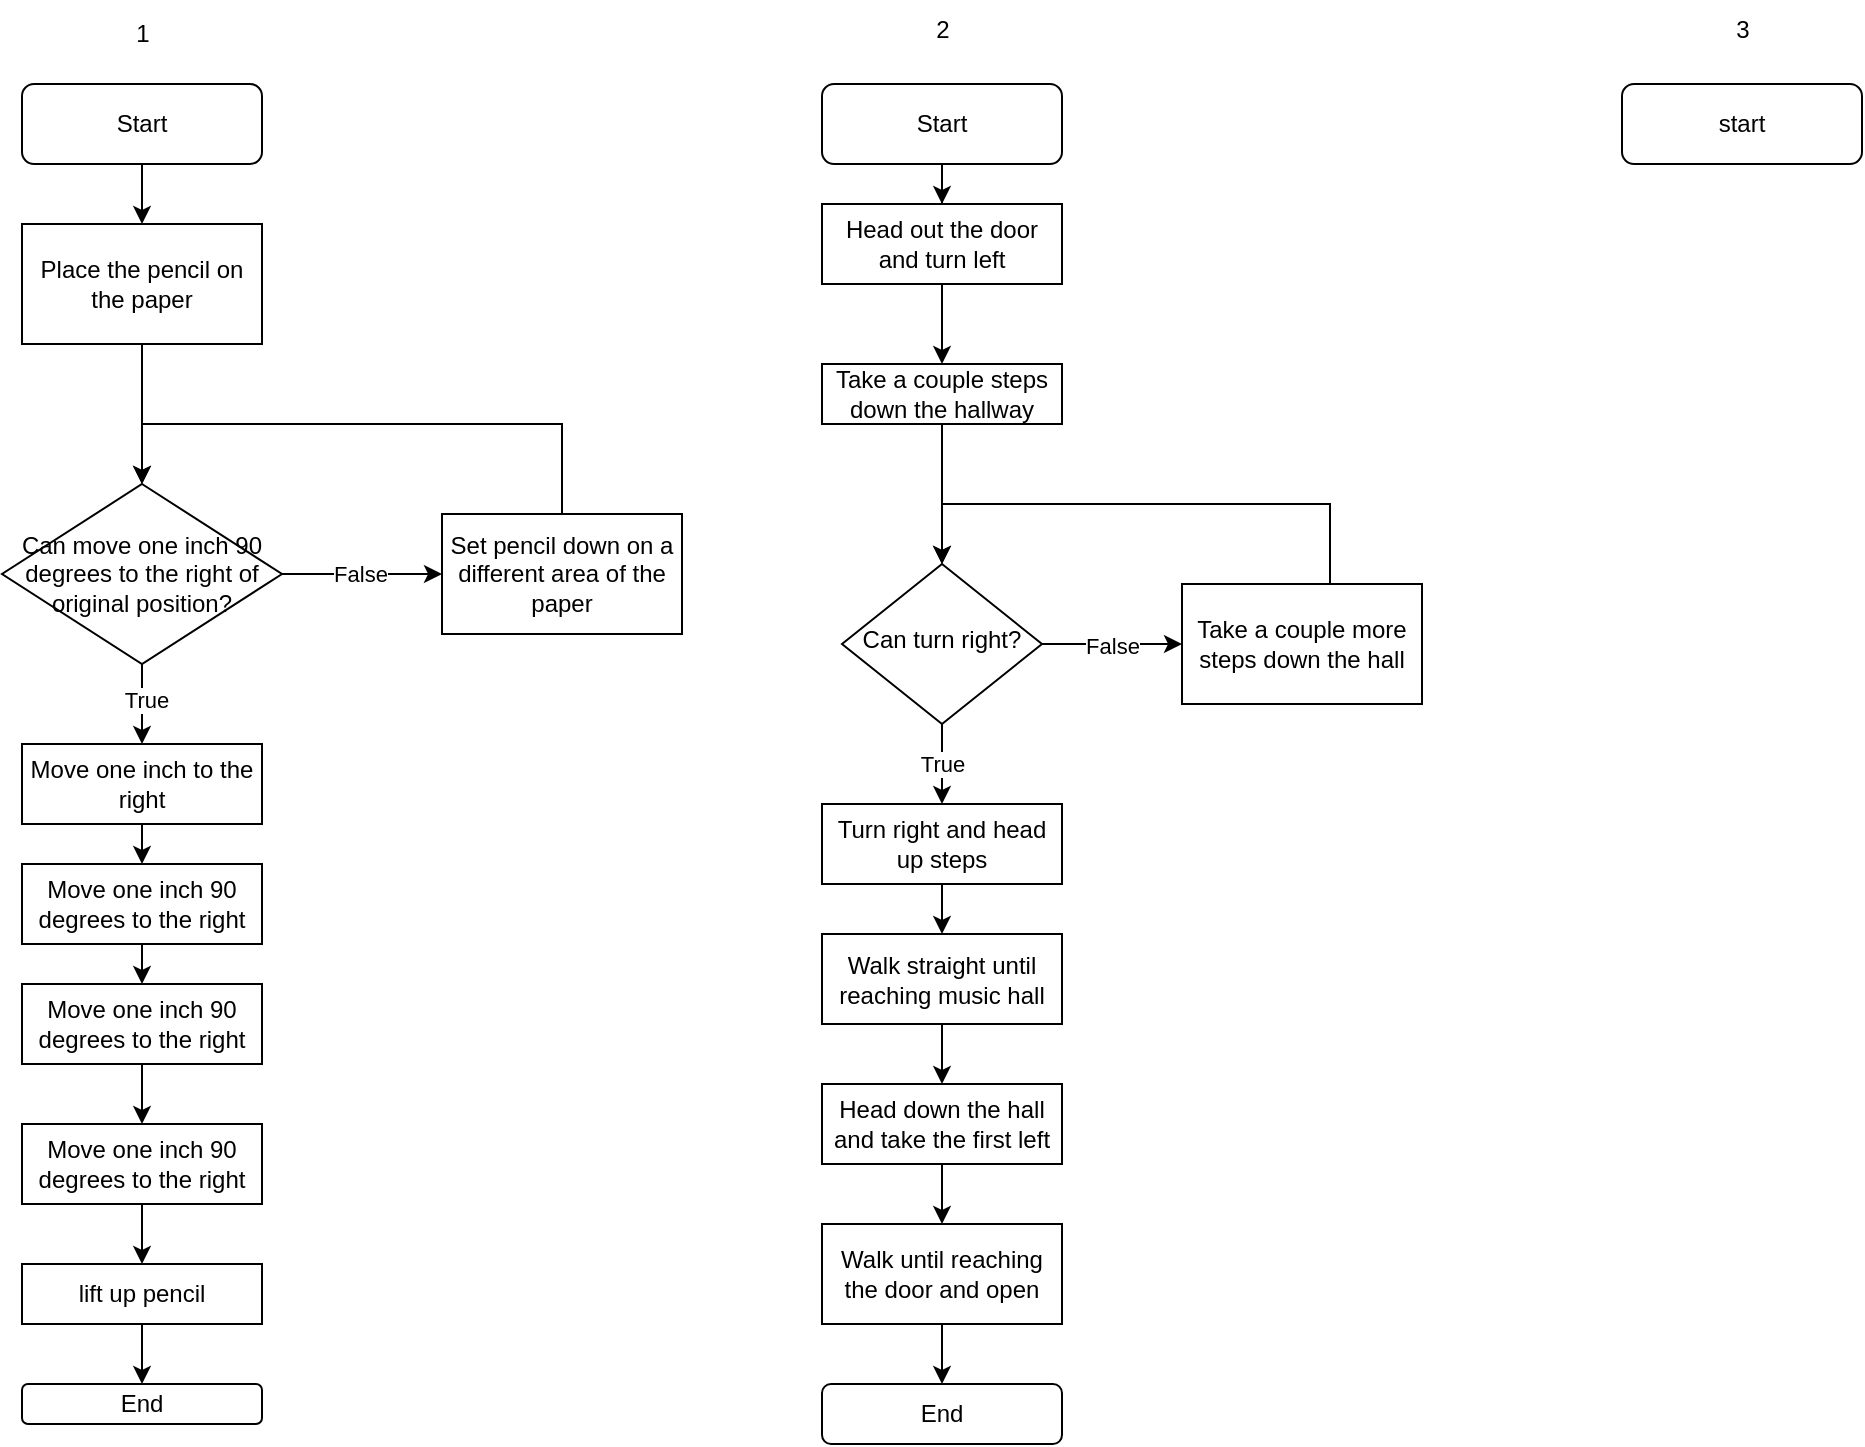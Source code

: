 <mxfile version="22.0.2" type="github">
  <diagram id="C5RBs43oDa-KdzZeNtuy" name="Page-1">
    <mxGraphModel dx="1591" dy="665" grid="1" gridSize="10" guides="1" tooltips="1" connect="1" arrows="1" fold="1" page="1" pageScale="1" pageWidth="827" pageHeight="1169" math="0" shadow="0">
      <root>
        <mxCell id="WIyWlLk6GJQsqaUBKTNV-0" />
        <mxCell id="WIyWlLk6GJQsqaUBKTNV-1" parent="WIyWlLk6GJQsqaUBKTNV-0" />
        <mxCell id="5j41u80jV56_UQv9FX3_-18" value="" style="edgeStyle=orthogonalEdgeStyle;rounded=0;orthogonalLoop=1;jettySize=auto;html=1;" edge="1" parent="WIyWlLk6GJQsqaUBKTNV-1" source="WIyWlLk6GJQsqaUBKTNV-3" target="5j41u80jV56_UQv9FX3_-3">
          <mxGeometry relative="1" as="geometry" />
        </mxCell>
        <mxCell id="WIyWlLk6GJQsqaUBKTNV-3" value="Start" style="rounded=1;whiteSpace=wrap;html=1;fontSize=12;glass=0;strokeWidth=1;shadow=0;" parent="WIyWlLk6GJQsqaUBKTNV-1" vertex="1">
          <mxGeometry x="510" y="90" width="120" height="40" as="geometry" />
        </mxCell>
        <mxCell id="5j41u80jV56_UQv9FX3_-14" style="edgeStyle=orthogonalEdgeStyle;rounded=0;orthogonalLoop=1;jettySize=auto;html=1;entryX=0;entryY=0.5;entryDx=0;entryDy=0;" edge="1" parent="WIyWlLk6GJQsqaUBKTNV-1" source="WIyWlLk6GJQsqaUBKTNV-6">
          <mxGeometry relative="1" as="geometry">
            <mxPoint x="690" y="370" as="targetPoint" />
          </mxGeometry>
        </mxCell>
        <mxCell id="5j41u80jV56_UQv9FX3_-15" value="False" style="edgeLabel;html=1;align=center;verticalAlign=middle;resizable=0;points=[];" vertex="1" connectable="0" parent="5j41u80jV56_UQv9FX3_-14">
          <mxGeometry x="0.012" relative="1" as="geometry">
            <mxPoint as="offset" />
          </mxGeometry>
        </mxCell>
        <mxCell id="5j41u80jV56_UQv9FX3_-19" value="" style="edgeStyle=orthogonalEdgeStyle;rounded=0;orthogonalLoop=1;jettySize=auto;html=1;" edge="1" parent="WIyWlLk6GJQsqaUBKTNV-1" source="WIyWlLk6GJQsqaUBKTNV-6" target="5j41u80jV56_UQv9FX3_-2">
          <mxGeometry relative="1" as="geometry" />
        </mxCell>
        <mxCell id="5j41u80jV56_UQv9FX3_-20" value="True" style="edgeLabel;html=1;align=center;verticalAlign=middle;resizable=0;points=[];" vertex="1" connectable="0" parent="5j41u80jV56_UQv9FX3_-19">
          <mxGeometry x="-0.407" y="5" relative="1" as="geometry">
            <mxPoint x="-5" y="8" as="offset" />
          </mxGeometry>
        </mxCell>
        <mxCell id="WIyWlLk6GJQsqaUBKTNV-6" value="Can turn right?" style="rhombus;whiteSpace=wrap;html=1;shadow=0;fontFamily=Helvetica;fontSize=12;align=center;strokeWidth=1;spacing=6;spacingTop=-4;" parent="WIyWlLk6GJQsqaUBKTNV-1" vertex="1">
          <mxGeometry x="520" y="330" width="100" height="80" as="geometry" />
        </mxCell>
        <mxCell id="5j41u80jV56_UQv9FX3_-11" style="edgeStyle=orthogonalEdgeStyle;rounded=0;orthogonalLoop=1;jettySize=auto;html=1;entryX=0.5;entryY=0;entryDx=0;entryDy=0;" edge="1" parent="WIyWlLk6GJQsqaUBKTNV-1" target="WIyWlLk6GJQsqaUBKTNV-6">
          <mxGeometry relative="1" as="geometry">
            <mxPoint x="570" y="320" as="targetPoint" />
            <mxPoint x="764" y="350" as="sourcePoint" />
            <Array as="points">
              <mxPoint x="764" y="300" />
              <mxPoint x="570" y="300" />
            </Array>
          </mxGeometry>
        </mxCell>
        <mxCell id="WIyWlLk6GJQsqaUBKTNV-11" value="End" style="rounded=1;whiteSpace=wrap;html=1;fontSize=12;glass=0;strokeWidth=1;shadow=0;" parent="WIyWlLk6GJQsqaUBKTNV-1" vertex="1">
          <mxGeometry x="510" y="740" width="120" height="30" as="geometry" />
        </mxCell>
        <mxCell id="5j41u80jV56_UQv9FX3_-25" style="edgeStyle=orthogonalEdgeStyle;rounded=0;orthogonalLoop=1;jettySize=auto;html=1;exitX=0.5;exitY=1;exitDx=0;exitDy=0;entryX=0.5;entryY=0;entryDx=0;entryDy=0;" edge="1" parent="WIyWlLk6GJQsqaUBKTNV-1" source="5j41u80jV56_UQv9FX3_-0" target="5j41u80jV56_UQv9FX3_-5">
          <mxGeometry relative="1" as="geometry" />
        </mxCell>
        <mxCell id="5j41u80jV56_UQv9FX3_-0" value="Head down the hall and take the first left" style="rounded=0;whiteSpace=wrap;html=1;" vertex="1" parent="WIyWlLk6GJQsqaUBKTNV-1">
          <mxGeometry x="510" y="590" width="120" height="40" as="geometry" />
        </mxCell>
        <mxCell id="5j41u80jV56_UQv9FX3_-21" value="" style="edgeStyle=orthogonalEdgeStyle;rounded=0;orthogonalLoop=1;jettySize=auto;html=1;" edge="1" parent="WIyWlLk6GJQsqaUBKTNV-1" source="5j41u80jV56_UQv9FX3_-2" target="5j41u80jV56_UQv9FX3_-4">
          <mxGeometry relative="1" as="geometry" />
        </mxCell>
        <mxCell id="5j41u80jV56_UQv9FX3_-2" value="Turn right and head up steps" style="rounded=0;whiteSpace=wrap;html=1;" vertex="1" parent="WIyWlLk6GJQsqaUBKTNV-1">
          <mxGeometry x="510" y="450" width="120" height="40" as="geometry" />
        </mxCell>
        <mxCell id="5j41u80jV56_UQv9FX3_-17" value="" style="edgeStyle=orthogonalEdgeStyle;rounded=0;orthogonalLoop=1;jettySize=auto;html=1;" edge="1" parent="WIyWlLk6GJQsqaUBKTNV-1" source="5j41u80jV56_UQv9FX3_-3" target="5j41u80jV56_UQv9FX3_-6">
          <mxGeometry relative="1" as="geometry" />
        </mxCell>
        <mxCell id="5j41u80jV56_UQv9FX3_-3" value="Head out the door and turn left" style="rounded=0;whiteSpace=wrap;html=1;" vertex="1" parent="WIyWlLk6GJQsqaUBKTNV-1">
          <mxGeometry x="510" y="150" width="120" height="40" as="geometry" />
        </mxCell>
        <mxCell id="5j41u80jV56_UQv9FX3_-23" value="" style="edgeStyle=orthogonalEdgeStyle;rounded=0;orthogonalLoop=1;jettySize=auto;html=1;" edge="1" parent="WIyWlLk6GJQsqaUBKTNV-1" source="5j41u80jV56_UQv9FX3_-4" target="5j41u80jV56_UQv9FX3_-0">
          <mxGeometry relative="1" as="geometry" />
        </mxCell>
        <mxCell id="5j41u80jV56_UQv9FX3_-4" value="Walk straight until reaching music hall" style="rounded=0;whiteSpace=wrap;html=1;" vertex="1" parent="WIyWlLk6GJQsqaUBKTNV-1">
          <mxGeometry x="510" y="515" width="120" height="45" as="geometry" />
        </mxCell>
        <mxCell id="5j41u80jV56_UQv9FX3_-26" style="edgeStyle=orthogonalEdgeStyle;rounded=0;orthogonalLoop=1;jettySize=auto;html=1;exitX=0.5;exitY=1;exitDx=0;exitDy=0;entryX=0.5;entryY=0;entryDx=0;entryDy=0;" edge="1" parent="WIyWlLk6GJQsqaUBKTNV-1" source="5j41u80jV56_UQv9FX3_-5" target="WIyWlLk6GJQsqaUBKTNV-11">
          <mxGeometry relative="1" as="geometry" />
        </mxCell>
        <mxCell id="5j41u80jV56_UQv9FX3_-5" value="Walk until reaching the door and open" style="rounded=0;whiteSpace=wrap;html=1;" vertex="1" parent="WIyWlLk6GJQsqaUBKTNV-1">
          <mxGeometry x="510" y="660" width="120" height="50" as="geometry" />
        </mxCell>
        <mxCell id="5j41u80jV56_UQv9FX3_-13" style="edgeStyle=orthogonalEdgeStyle;rounded=0;orthogonalLoop=1;jettySize=auto;html=1;entryX=0.5;entryY=0;entryDx=0;entryDy=0;" edge="1" parent="WIyWlLk6GJQsqaUBKTNV-1" source="5j41u80jV56_UQv9FX3_-6" target="WIyWlLk6GJQsqaUBKTNV-6">
          <mxGeometry relative="1" as="geometry" />
        </mxCell>
        <mxCell id="5j41u80jV56_UQv9FX3_-6" value="Take a couple steps down the hallway" style="rounded=0;whiteSpace=wrap;html=1;" vertex="1" parent="WIyWlLk6GJQsqaUBKTNV-1">
          <mxGeometry x="510" y="230" width="120" height="30" as="geometry" />
        </mxCell>
        <mxCell id="5j41u80jV56_UQv9FX3_-29" style="edgeStyle=orthogonalEdgeStyle;rounded=0;orthogonalLoop=1;jettySize=auto;html=1;exitX=0.5;exitY=1;exitDx=0;exitDy=0;entryX=0.5;entryY=0;entryDx=0;entryDy=0;" edge="1" parent="WIyWlLk6GJQsqaUBKTNV-1" source="5j41u80jV56_UQv9FX3_-27" target="5j41u80jV56_UQv9FX3_-28">
          <mxGeometry relative="1" as="geometry" />
        </mxCell>
        <mxCell id="5j41u80jV56_UQv9FX3_-27" value="Start" style="rounded=1;whiteSpace=wrap;html=1;fontSize=12;glass=0;strokeWidth=1;shadow=0;" vertex="1" parent="WIyWlLk6GJQsqaUBKTNV-1">
          <mxGeometry x="110" y="90" width="120" height="40" as="geometry" />
        </mxCell>
        <mxCell id="5j41u80jV56_UQv9FX3_-31" style="edgeStyle=orthogonalEdgeStyle;rounded=0;orthogonalLoop=1;jettySize=auto;html=1;exitX=0.5;exitY=1;exitDx=0;exitDy=0;" edge="1" parent="WIyWlLk6GJQsqaUBKTNV-1" source="5j41u80jV56_UQv9FX3_-28" target="5j41u80jV56_UQv9FX3_-30">
          <mxGeometry relative="1" as="geometry" />
        </mxCell>
        <mxCell id="5j41u80jV56_UQv9FX3_-28" value="Place the pencil on the paper" style="rounded=0;whiteSpace=wrap;html=1;" vertex="1" parent="WIyWlLk6GJQsqaUBKTNV-1">
          <mxGeometry x="110" y="160" width="120" height="60" as="geometry" />
        </mxCell>
        <mxCell id="5j41u80jV56_UQv9FX3_-39" style="edgeStyle=orthogonalEdgeStyle;rounded=0;orthogonalLoop=1;jettySize=auto;html=1;exitX=1;exitY=0.5;exitDx=0;exitDy=0;entryX=0;entryY=0.5;entryDx=0;entryDy=0;" edge="1" parent="WIyWlLk6GJQsqaUBKTNV-1" source="5j41u80jV56_UQv9FX3_-30" target="5j41u80jV56_UQv9FX3_-38">
          <mxGeometry relative="1" as="geometry" />
        </mxCell>
        <mxCell id="5j41u80jV56_UQv9FX3_-40" value="False" style="edgeLabel;html=1;align=center;verticalAlign=middle;resizable=0;points=[];" vertex="1" connectable="0" parent="5j41u80jV56_UQv9FX3_-39">
          <mxGeometry x="-0.027" relative="1" as="geometry">
            <mxPoint as="offset" />
          </mxGeometry>
        </mxCell>
        <mxCell id="5j41u80jV56_UQv9FX3_-43" style="edgeStyle=orthogonalEdgeStyle;rounded=0;orthogonalLoop=1;jettySize=auto;html=1;exitX=0.5;exitY=1;exitDx=0;exitDy=0;entryX=0.5;entryY=0;entryDx=0;entryDy=0;" edge="1" parent="WIyWlLk6GJQsqaUBKTNV-1" source="5j41u80jV56_UQv9FX3_-30" target="5j41u80jV56_UQv9FX3_-42">
          <mxGeometry relative="1" as="geometry" />
        </mxCell>
        <mxCell id="5j41u80jV56_UQv9FX3_-44" value="True" style="edgeLabel;html=1;align=center;verticalAlign=middle;resizable=0;points=[];" vertex="1" connectable="0" parent="5j41u80jV56_UQv9FX3_-43">
          <mxGeometry x="-0.096" y="2" relative="1" as="geometry">
            <mxPoint as="offset" />
          </mxGeometry>
        </mxCell>
        <mxCell id="5j41u80jV56_UQv9FX3_-30" value="Can move one inch 90 degrees to the right of original position?" style="rhombus;whiteSpace=wrap;html=1;" vertex="1" parent="WIyWlLk6GJQsqaUBKTNV-1">
          <mxGeometry x="100" y="290" width="140" height="90" as="geometry" />
        </mxCell>
        <mxCell id="5j41u80jV56_UQv9FX3_-36" value="Take a couple more steps down the hall" style="rounded=0;whiteSpace=wrap;html=1;" vertex="1" parent="WIyWlLk6GJQsqaUBKTNV-1">
          <mxGeometry x="690" y="340" width="120" height="60" as="geometry" />
        </mxCell>
        <mxCell id="5j41u80jV56_UQv9FX3_-41" style="edgeStyle=orthogonalEdgeStyle;rounded=0;orthogonalLoop=1;jettySize=auto;html=1;exitX=0.5;exitY=0;exitDx=0;exitDy=0;entryX=0.5;entryY=0;entryDx=0;entryDy=0;" edge="1" parent="WIyWlLk6GJQsqaUBKTNV-1" source="5j41u80jV56_UQv9FX3_-38" target="5j41u80jV56_UQv9FX3_-30">
          <mxGeometry relative="1" as="geometry">
            <mxPoint x="170" y="260" as="targetPoint" />
            <mxPoint x="380.043" y="287" as="sourcePoint" />
            <Array as="points">
              <mxPoint x="380" y="260" />
              <mxPoint x="170" y="260" />
            </Array>
          </mxGeometry>
        </mxCell>
        <mxCell id="5j41u80jV56_UQv9FX3_-38" value="Set pencil down on a different area of the paper" style="rounded=0;whiteSpace=wrap;html=1;" vertex="1" parent="WIyWlLk6GJQsqaUBKTNV-1">
          <mxGeometry x="320" y="305" width="120" height="60" as="geometry" />
        </mxCell>
        <mxCell id="5j41u80jV56_UQv9FX3_-51" style="edgeStyle=orthogonalEdgeStyle;rounded=0;orthogonalLoop=1;jettySize=auto;html=1;exitX=0.5;exitY=1;exitDx=0;exitDy=0;entryX=0.5;entryY=0;entryDx=0;entryDy=0;" edge="1" parent="WIyWlLk6GJQsqaUBKTNV-1" source="5j41u80jV56_UQv9FX3_-42" target="5j41u80jV56_UQv9FX3_-46">
          <mxGeometry relative="1" as="geometry" />
        </mxCell>
        <mxCell id="5j41u80jV56_UQv9FX3_-42" value="Move one inch to the right" style="rounded=0;whiteSpace=wrap;html=1;" vertex="1" parent="WIyWlLk6GJQsqaUBKTNV-1">
          <mxGeometry x="110" y="420" width="120" height="40" as="geometry" />
        </mxCell>
        <mxCell id="5j41u80jV56_UQv9FX3_-45" style="edgeStyle=orthogonalEdgeStyle;rounded=0;orthogonalLoop=1;jettySize=auto;html=1;exitX=0.5;exitY=1;exitDx=0;exitDy=0;" edge="1" parent="WIyWlLk6GJQsqaUBKTNV-1" source="5j41u80jV56_UQv9FX3_-42" target="5j41u80jV56_UQv9FX3_-42">
          <mxGeometry relative="1" as="geometry" />
        </mxCell>
        <mxCell id="5j41u80jV56_UQv9FX3_-52" style="edgeStyle=orthogonalEdgeStyle;rounded=0;orthogonalLoop=1;jettySize=auto;html=1;exitX=0.5;exitY=1;exitDx=0;exitDy=0;entryX=0.5;entryY=0;entryDx=0;entryDy=0;" edge="1" parent="WIyWlLk6GJQsqaUBKTNV-1" source="5j41u80jV56_UQv9FX3_-46" target="5j41u80jV56_UQv9FX3_-50">
          <mxGeometry relative="1" as="geometry" />
        </mxCell>
        <mxCell id="5j41u80jV56_UQv9FX3_-46" value="Move one inch 90 degrees to the right" style="rounded=0;whiteSpace=wrap;html=1;" vertex="1" parent="WIyWlLk6GJQsqaUBKTNV-1">
          <mxGeometry x="110" y="480" width="120" height="40" as="geometry" />
        </mxCell>
        <mxCell id="5j41u80jV56_UQv9FX3_-55" style="edgeStyle=orthogonalEdgeStyle;rounded=0;orthogonalLoop=1;jettySize=auto;html=1;exitX=0.5;exitY=1;exitDx=0;exitDy=0;" edge="1" parent="WIyWlLk6GJQsqaUBKTNV-1" source="5j41u80jV56_UQv9FX3_-49" target="5j41u80jV56_UQv9FX3_-54">
          <mxGeometry relative="1" as="geometry" />
        </mxCell>
        <mxCell id="5j41u80jV56_UQv9FX3_-49" value="Move one inch 90 degrees to the right" style="rounded=0;whiteSpace=wrap;html=1;" vertex="1" parent="WIyWlLk6GJQsqaUBKTNV-1">
          <mxGeometry x="110" y="610" width="120" height="40" as="geometry" />
        </mxCell>
        <mxCell id="5j41u80jV56_UQv9FX3_-53" style="edgeStyle=orthogonalEdgeStyle;rounded=0;orthogonalLoop=1;jettySize=auto;html=1;exitX=0.5;exitY=1;exitDx=0;exitDy=0;" edge="1" parent="WIyWlLk6GJQsqaUBKTNV-1" source="5j41u80jV56_UQv9FX3_-50" target="5j41u80jV56_UQv9FX3_-49">
          <mxGeometry relative="1" as="geometry" />
        </mxCell>
        <mxCell id="5j41u80jV56_UQv9FX3_-50" value="Move one inch 90 degrees to the right" style="rounded=0;whiteSpace=wrap;html=1;" vertex="1" parent="WIyWlLk6GJQsqaUBKTNV-1">
          <mxGeometry x="110" y="540" width="120" height="40" as="geometry" />
        </mxCell>
        <mxCell id="5j41u80jV56_UQv9FX3_-57" style="edgeStyle=orthogonalEdgeStyle;rounded=0;orthogonalLoop=1;jettySize=auto;html=1;exitX=0.5;exitY=1;exitDx=0;exitDy=0;entryX=0.5;entryY=0;entryDx=0;entryDy=0;" edge="1" parent="WIyWlLk6GJQsqaUBKTNV-1" source="5j41u80jV56_UQv9FX3_-54" target="5j41u80jV56_UQv9FX3_-56">
          <mxGeometry relative="1" as="geometry" />
        </mxCell>
        <mxCell id="5j41u80jV56_UQv9FX3_-54" value="lift up pencil" style="rounded=0;whiteSpace=wrap;html=1;" vertex="1" parent="WIyWlLk6GJQsqaUBKTNV-1">
          <mxGeometry x="110" y="680" width="120" height="30" as="geometry" />
        </mxCell>
        <mxCell id="5j41u80jV56_UQv9FX3_-56" value="End" style="rounded=1;whiteSpace=wrap;html=1;" vertex="1" parent="WIyWlLk6GJQsqaUBKTNV-1">
          <mxGeometry x="110" y="740" width="120" height="20" as="geometry" />
        </mxCell>
        <mxCell id="5j41u80jV56_UQv9FX3_-58" value="start" style="rounded=1;whiteSpace=wrap;html=1;" vertex="1" parent="WIyWlLk6GJQsqaUBKTNV-1">
          <mxGeometry x="910" y="90" width="120" height="40" as="geometry" />
        </mxCell>
        <mxCell id="5j41u80jV56_UQv9FX3_-59" value="1" style="text;html=1;align=center;verticalAlign=middle;resizable=0;points=[];autosize=1;strokeColor=none;fillColor=none;" vertex="1" parent="WIyWlLk6GJQsqaUBKTNV-1">
          <mxGeometry x="155" y="50" width="30" height="30" as="geometry" />
        </mxCell>
        <mxCell id="5j41u80jV56_UQv9FX3_-60" value="2" style="text;html=1;align=center;verticalAlign=middle;resizable=0;points=[];autosize=1;strokeColor=none;fillColor=none;" vertex="1" parent="WIyWlLk6GJQsqaUBKTNV-1">
          <mxGeometry x="555" y="48" width="30" height="30" as="geometry" />
        </mxCell>
        <mxCell id="5j41u80jV56_UQv9FX3_-61" value="3" style="text;html=1;align=center;verticalAlign=middle;resizable=0;points=[];autosize=1;strokeColor=none;fillColor=none;" vertex="1" parent="WIyWlLk6GJQsqaUBKTNV-1">
          <mxGeometry x="955" y="48" width="30" height="30" as="geometry" />
        </mxCell>
      </root>
    </mxGraphModel>
  </diagram>
</mxfile>
